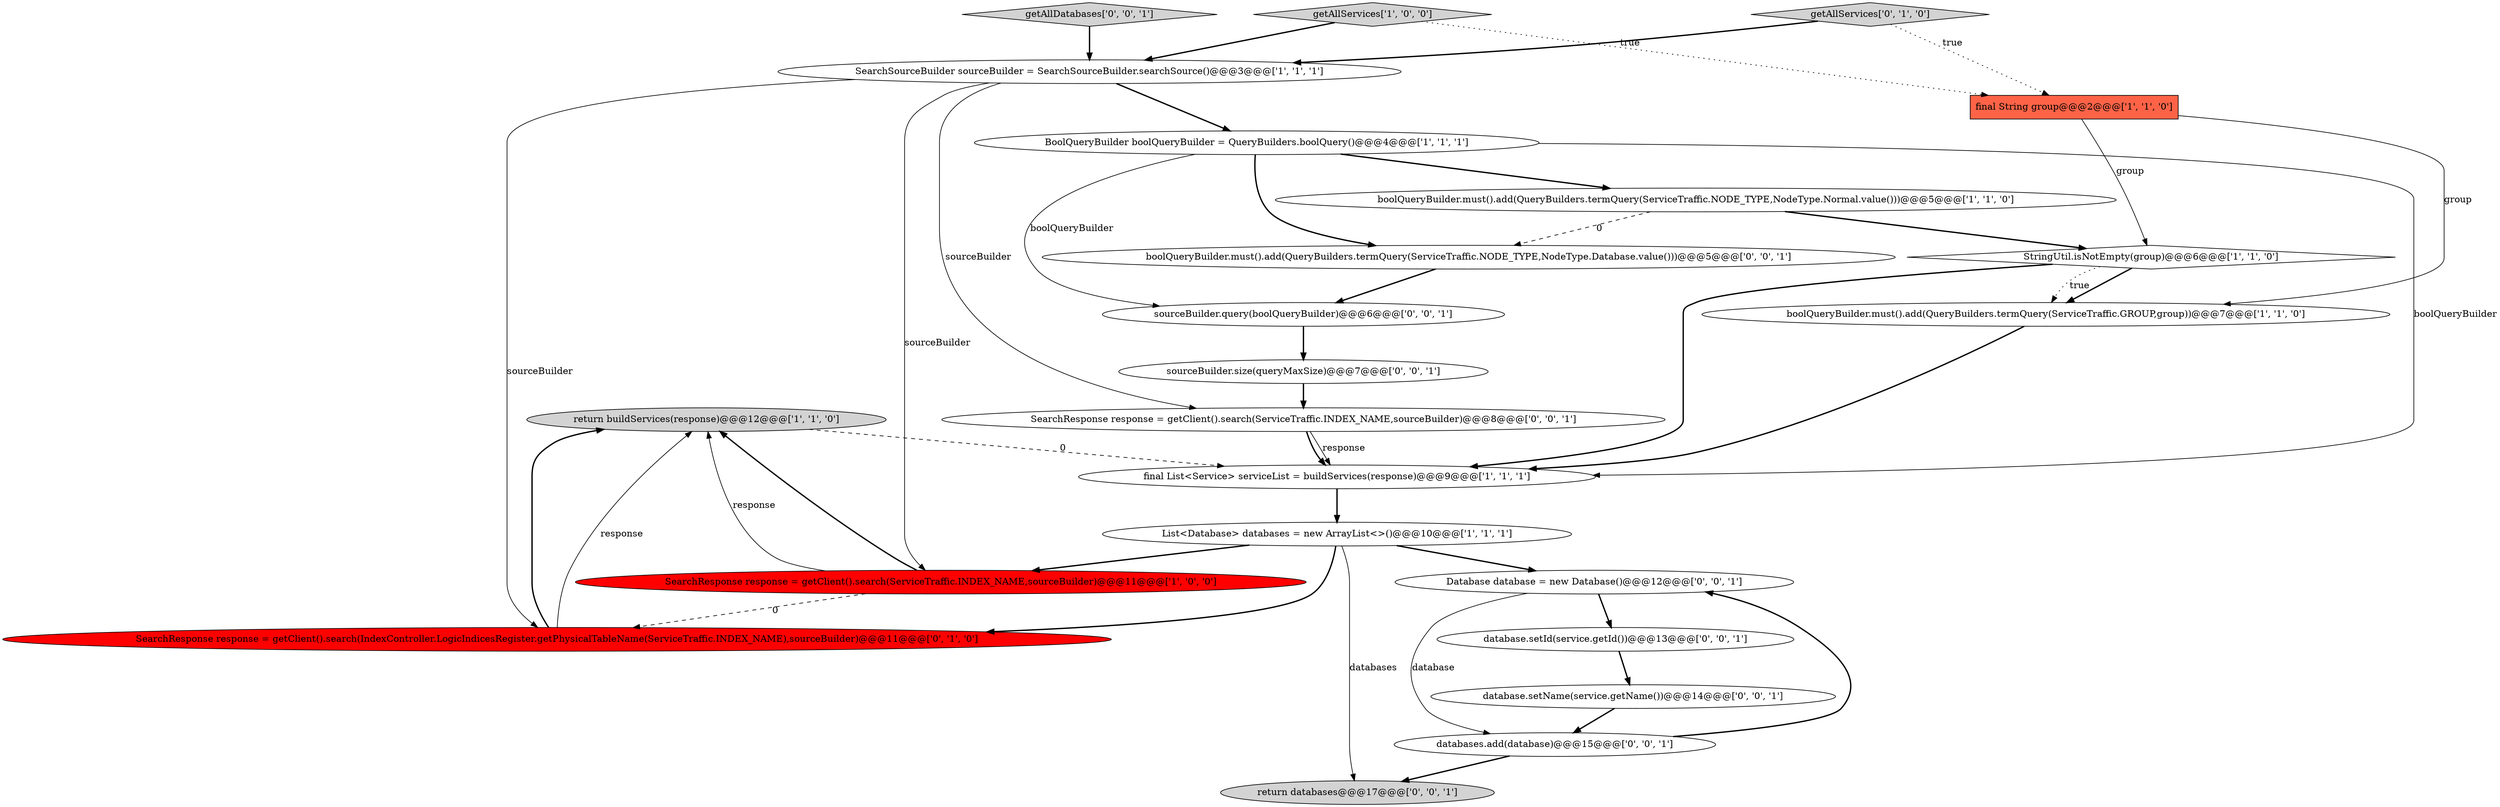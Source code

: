 digraph {
4 [style = filled, label = "return buildServices(response)@@@12@@@['1', '1', '0']", fillcolor = lightgray, shape = ellipse image = "AAA0AAABBB1BBB"];
9 [style = filled, label = "final String group@@@2@@@['1', '1', '0']", fillcolor = tomato, shape = box image = "AAA0AAABBB1BBB"];
20 [style = filled, label = "sourceBuilder.size(queryMaxSize)@@@7@@@['0', '0', '1']", fillcolor = white, shape = ellipse image = "AAA0AAABBB3BBB"];
0 [style = filled, label = "boolQueryBuilder.must().add(QueryBuilders.termQuery(ServiceTraffic.NODE_TYPE,NodeType.Normal.value()))@@@5@@@['1', '1', '0']", fillcolor = white, shape = ellipse image = "AAA0AAABBB1BBB"];
6 [style = filled, label = "StringUtil.isNotEmpty(group)@@@6@@@['1', '1', '0']", fillcolor = white, shape = diamond image = "AAA0AAABBB1BBB"];
14 [style = filled, label = "SearchResponse response = getClient().search(ServiceTraffic.INDEX_NAME,sourceBuilder)@@@8@@@['0', '0', '1']", fillcolor = white, shape = ellipse image = "AAA0AAABBB3BBB"];
3 [style = filled, label = "getAllServices['1', '0', '0']", fillcolor = lightgray, shape = diamond image = "AAA0AAABBB1BBB"];
5 [style = filled, label = "SearchSourceBuilder sourceBuilder = SearchSourceBuilder.searchSource()@@@3@@@['1', '1', '1']", fillcolor = white, shape = ellipse image = "AAA0AAABBB1BBB"];
12 [style = filled, label = "SearchResponse response = getClient().search(IndexController.LogicIndicesRegister.getPhysicalTableName(ServiceTraffic.INDEX_NAME),sourceBuilder)@@@11@@@['0', '1', '0']", fillcolor = red, shape = ellipse image = "AAA1AAABBB2BBB"];
11 [style = filled, label = "getAllServices['0', '1', '0']", fillcolor = lightgray, shape = diamond image = "AAA0AAABBB2BBB"];
10 [style = filled, label = "BoolQueryBuilder boolQueryBuilder = QueryBuilders.boolQuery()@@@4@@@['1', '1', '1']", fillcolor = white, shape = ellipse image = "AAA0AAABBB1BBB"];
18 [style = filled, label = "database.setId(service.getId())@@@13@@@['0', '0', '1']", fillcolor = white, shape = ellipse image = "AAA0AAABBB3BBB"];
8 [style = filled, label = "SearchResponse response = getClient().search(ServiceTraffic.INDEX_NAME,sourceBuilder)@@@11@@@['1', '0', '0']", fillcolor = red, shape = ellipse image = "AAA1AAABBB1BBB"];
17 [style = filled, label = "sourceBuilder.query(boolQueryBuilder)@@@6@@@['0', '0', '1']", fillcolor = white, shape = ellipse image = "AAA0AAABBB3BBB"];
19 [style = filled, label = "Database database = new Database()@@@12@@@['0', '0', '1']", fillcolor = white, shape = ellipse image = "AAA0AAABBB3BBB"];
16 [style = filled, label = "getAllDatabases['0', '0', '1']", fillcolor = lightgray, shape = diamond image = "AAA0AAABBB3BBB"];
2 [style = filled, label = "boolQueryBuilder.must().add(QueryBuilders.termQuery(ServiceTraffic.GROUP,group))@@@7@@@['1', '1', '0']", fillcolor = white, shape = ellipse image = "AAA0AAABBB1BBB"];
21 [style = filled, label = "database.setName(service.getName())@@@14@@@['0', '0', '1']", fillcolor = white, shape = ellipse image = "AAA0AAABBB3BBB"];
22 [style = filled, label = "boolQueryBuilder.must().add(QueryBuilders.termQuery(ServiceTraffic.NODE_TYPE,NodeType.Database.value()))@@@5@@@['0', '0', '1']", fillcolor = white, shape = ellipse image = "AAA0AAABBB3BBB"];
1 [style = filled, label = "List<Database> databases = new ArrayList<>()@@@10@@@['1', '1', '1']", fillcolor = white, shape = ellipse image = "AAA0AAABBB1BBB"];
15 [style = filled, label = "return databases@@@17@@@['0', '0', '1']", fillcolor = lightgray, shape = ellipse image = "AAA0AAABBB3BBB"];
7 [style = filled, label = "final List<Service> serviceList = buildServices(response)@@@9@@@['1', '1', '1']", fillcolor = white, shape = ellipse image = "AAA0AAABBB1BBB"];
13 [style = filled, label = "databases.add(database)@@@15@@@['0', '0', '1']", fillcolor = white, shape = ellipse image = "AAA0AAABBB3BBB"];
10->22 [style = bold, label=""];
5->10 [style = bold, label=""];
10->7 [style = solid, label="boolQueryBuilder"];
19->18 [style = bold, label=""];
7->1 [style = bold, label=""];
1->8 [style = bold, label=""];
0->6 [style = bold, label=""];
5->8 [style = solid, label="sourceBuilder"];
1->15 [style = solid, label="databases"];
14->7 [style = solid, label="response"];
8->12 [style = dashed, label="0"];
11->9 [style = dotted, label="true"];
20->14 [style = bold, label=""];
3->9 [style = dotted, label="true"];
0->22 [style = dashed, label="0"];
14->7 [style = bold, label=""];
6->2 [style = bold, label=""];
11->5 [style = bold, label=""];
3->5 [style = bold, label=""];
13->19 [style = bold, label=""];
6->2 [style = dotted, label="true"];
8->4 [style = solid, label="response"];
12->4 [style = bold, label=""];
4->7 [style = dashed, label="0"];
10->0 [style = bold, label=""];
1->12 [style = bold, label=""];
19->13 [style = solid, label="database"];
22->17 [style = bold, label=""];
16->5 [style = bold, label=""];
12->4 [style = solid, label="response"];
13->15 [style = bold, label=""];
5->12 [style = solid, label="sourceBuilder"];
2->7 [style = bold, label=""];
8->4 [style = bold, label=""];
6->7 [style = bold, label=""];
1->19 [style = bold, label=""];
18->21 [style = bold, label=""];
5->14 [style = solid, label="sourceBuilder"];
9->2 [style = solid, label="group"];
9->6 [style = solid, label="group"];
10->17 [style = solid, label="boolQueryBuilder"];
21->13 [style = bold, label=""];
17->20 [style = bold, label=""];
}
